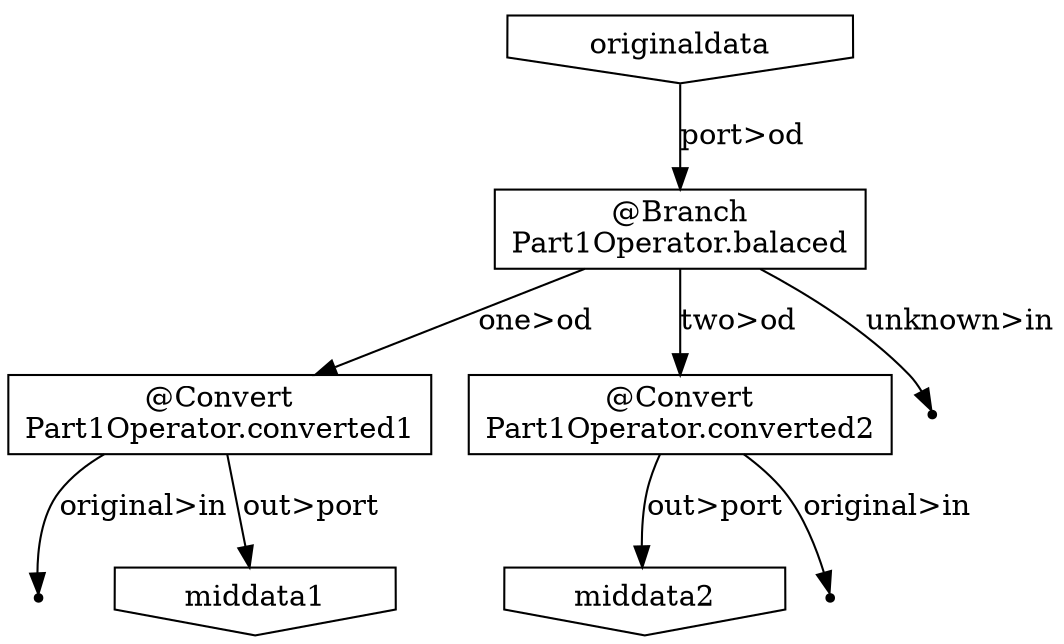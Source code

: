 digraph {
    "61f979d7-d65b-485e-899d-97e38c016881" [shape=invhouse, label="middata2"];
    "34677e41-dbe1-4314-8c5a-74dd0dbcc5ed" [shape=box, label="@Convert\nPart1Operator.converted1"];
    "4f714891-4a5d-4678-af6f-415ed32aee78" [shape=box, label="@Branch\nPart1Operator.balaced"];
    "2fef744f-c73c-46de-ae4f-bf551d6a7d18" [shape=point];
    "8e477299-cd5c-4122-a0df-31c06a5d2dc3" [shape=box, label="@Convert\nPart1Operator.converted2"];
    "63ce9b54-72e4-4353-bae2-48078ed3da04" [shape=invhouse, label="originaldata"];
    "a1efd4c9-f2e7-4ac4-b4eb-f3c596e7e0a3" [shape=point];
    "cbecf843-eba3-48f3-9a41-a69ec9fbf2bb" [shape=invhouse, label="middata1"];
    "cfa0b5f4-4613-4570-ba47-494bbdc5f02c" [shape=point];
    "34677e41-dbe1-4314-8c5a-74dd0dbcc5ed" -> "a1efd4c9-f2e7-4ac4-b4eb-f3c596e7e0a3" [label="original>in"];
    "34677e41-dbe1-4314-8c5a-74dd0dbcc5ed" -> "cbecf843-eba3-48f3-9a41-a69ec9fbf2bb" [label="out>port"];
    "4f714891-4a5d-4678-af6f-415ed32aee78" -> "34677e41-dbe1-4314-8c5a-74dd0dbcc5ed" [label="one>od"];
    "4f714891-4a5d-4678-af6f-415ed32aee78" -> "8e477299-cd5c-4122-a0df-31c06a5d2dc3" [label="two>od"];
    "4f714891-4a5d-4678-af6f-415ed32aee78" -> "cfa0b5f4-4613-4570-ba47-494bbdc5f02c" [label="unknown>in"];
    "8e477299-cd5c-4122-a0df-31c06a5d2dc3" -> "2fef744f-c73c-46de-ae4f-bf551d6a7d18" [label="original>in"];
    "8e477299-cd5c-4122-a0df-31c06a5d2dc3" -> "61f979d7-d65b-485e-899d-97e38c016881" [label="out>port"];
    "63ce9b54-72e4-4353-bae2-48078ed3da04" -> "4f714891-4a5d-4678-af6f-415ed32aee78" [label="port>od"];
}
